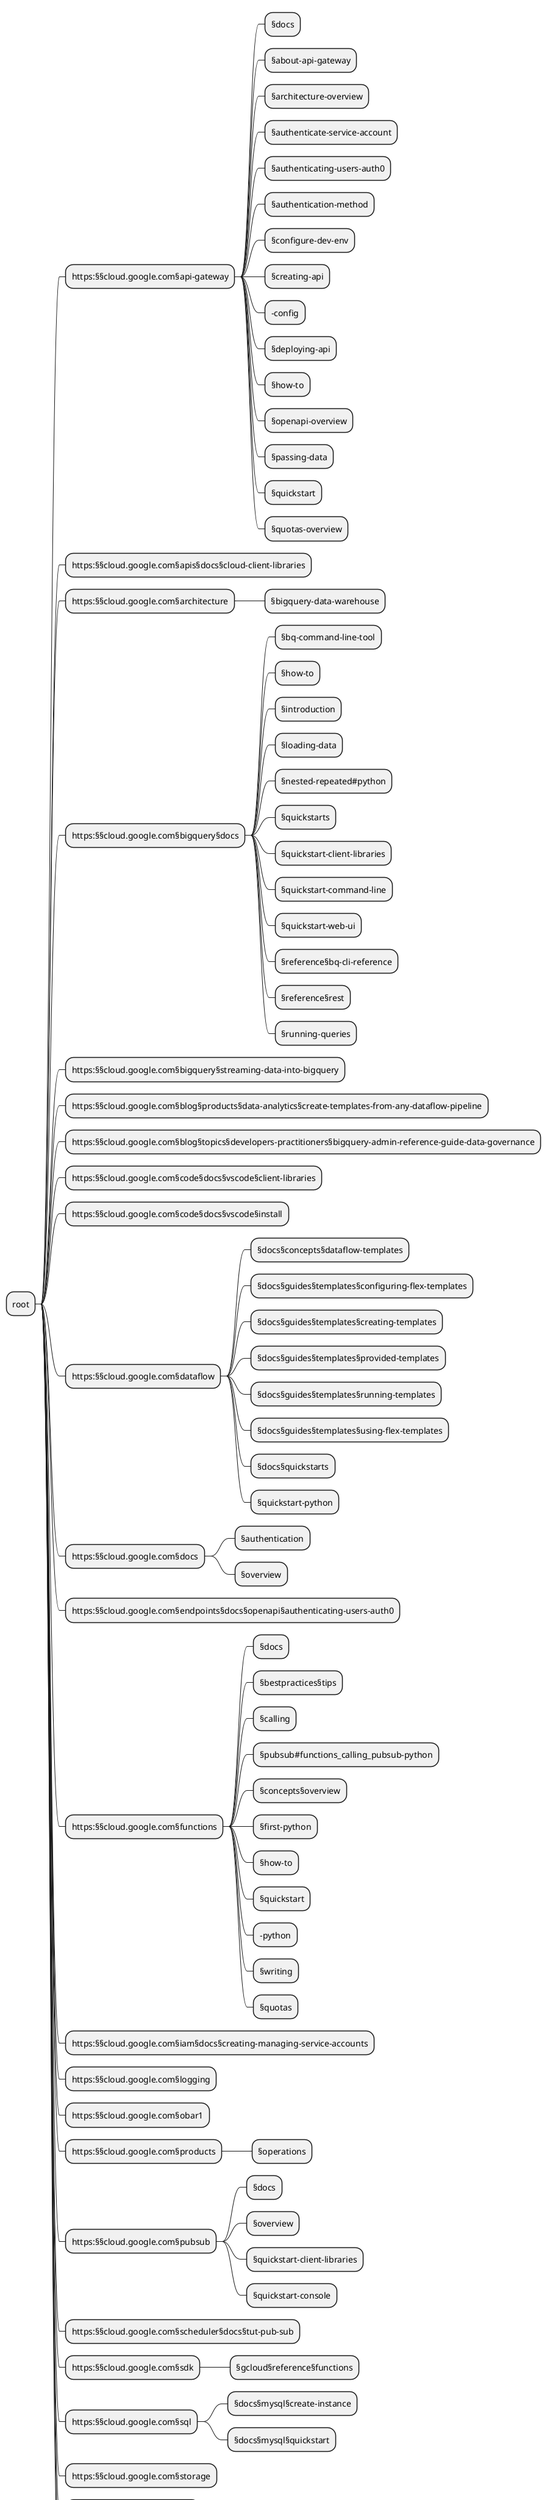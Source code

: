 
@startmindmap puml
* root
 * https:§§cloud.google.com§api-gateway
  * §docs
  * §about-api-gateway
  * §architecture-overview
  * §authenticate-service-account
  * §authenticating-users-auth0
  * §authentication-method
  * §configure-dev-env
  * §creating-api
  * -config
  * §deploying-api
  * §how-to
  * §openapi-overview
  * §passing-data
  * §quickstart
  * §quotas-overview
 * https:§§cloud.google.com§apis§docs§cloud-client-libraries
 * https:§§cloud.google.com§architecture
  * §bigquery-data-warehouse
 * https:§§cloud.google.com§bigquery§docs
  * §bq-command-line-tool
  * §how-to
  * §introduction
  * §loading-data
  * §nested-repeated#python
  * §quickstarts
  * §quickstart-client-libraries
  * §quickstart-command-line
  * §quickstart-web-ui
  * §reference§bq-cli-reference
  * §reference§rest
  * §running-queries
 * https:§§cloud.google.com§bigquery§streaming-data-into-bigquery
 * https:§§cloud.google.com§blog§products§data-analytics§create-templates-from-any-dataflow-pipeline
 * https:§§cloud.google.com§blog§topics§developers-practitioners§bigquery-admin-reference-guide-data-governance
 * https:§§cloud.google.com§code§docs§vscode§client-libraries
 * https:§§cloud.google.com§code§docs§vscode§install
 * https:§§cloud.google.com§dataflow
  * §docs§concepts§dataflow-templates
  * §docs§guides§templates§configuring-flex-templates
  * §docs§guides§templates§creating-templates
  * §docs§guides§templates§provided-templates
  * §docs§guides§templates§running-templates
  * §docs§guides§templates§using-flex-templates
  * §docs§quickstarts
  * §quickstart-python
 * https:§§cloud.google.com§docs
  * §authentication
  * §overview
 * https:§§cloud.google.com§endpoints§docs§openapi§authenticating-users-auth0
 * https:§§cloud.google.com§functions
  * §docs
  * §bestpractices§tips
  * §calling
  * §pubsub#functions_calling_pubsub-python
  * §concepts§overview
  * §first-python
  * §how-to
  * §quickstart
  * -python
  * §writing
  * §quotas
 * https:§§cloud.google.com§iam§docs§creating-managing-service-accounts
 * https:§§cloud.google.com§logging
 * https:§§cloud.google.com§obar1
 * https:§§cloud.google.com§products
  * §operations
 * https:§§cloud.google.com§pubsub
  * §docs
  * §overview
  * §quickstart-client-libraries
  * §quickstart-console
 * https:§§cloud.google.com§scheduler§docs§tut-pub-sub
 * https:§§cloud.google.com§sdk
  * §gcloud§reference§functions
 * https:§§cloud.google.com§sql
  * §docs§mysql§create-instance
  * §docs§mysql§quickstart
 * https:§§cloud.google.com§storage
 * https:§§cloud.google.com§xxx
 * https:§§google.qwiklabs.com§quests§35
 * https:§§google.qwiklabs.com§quests§81

@endmindmap
        